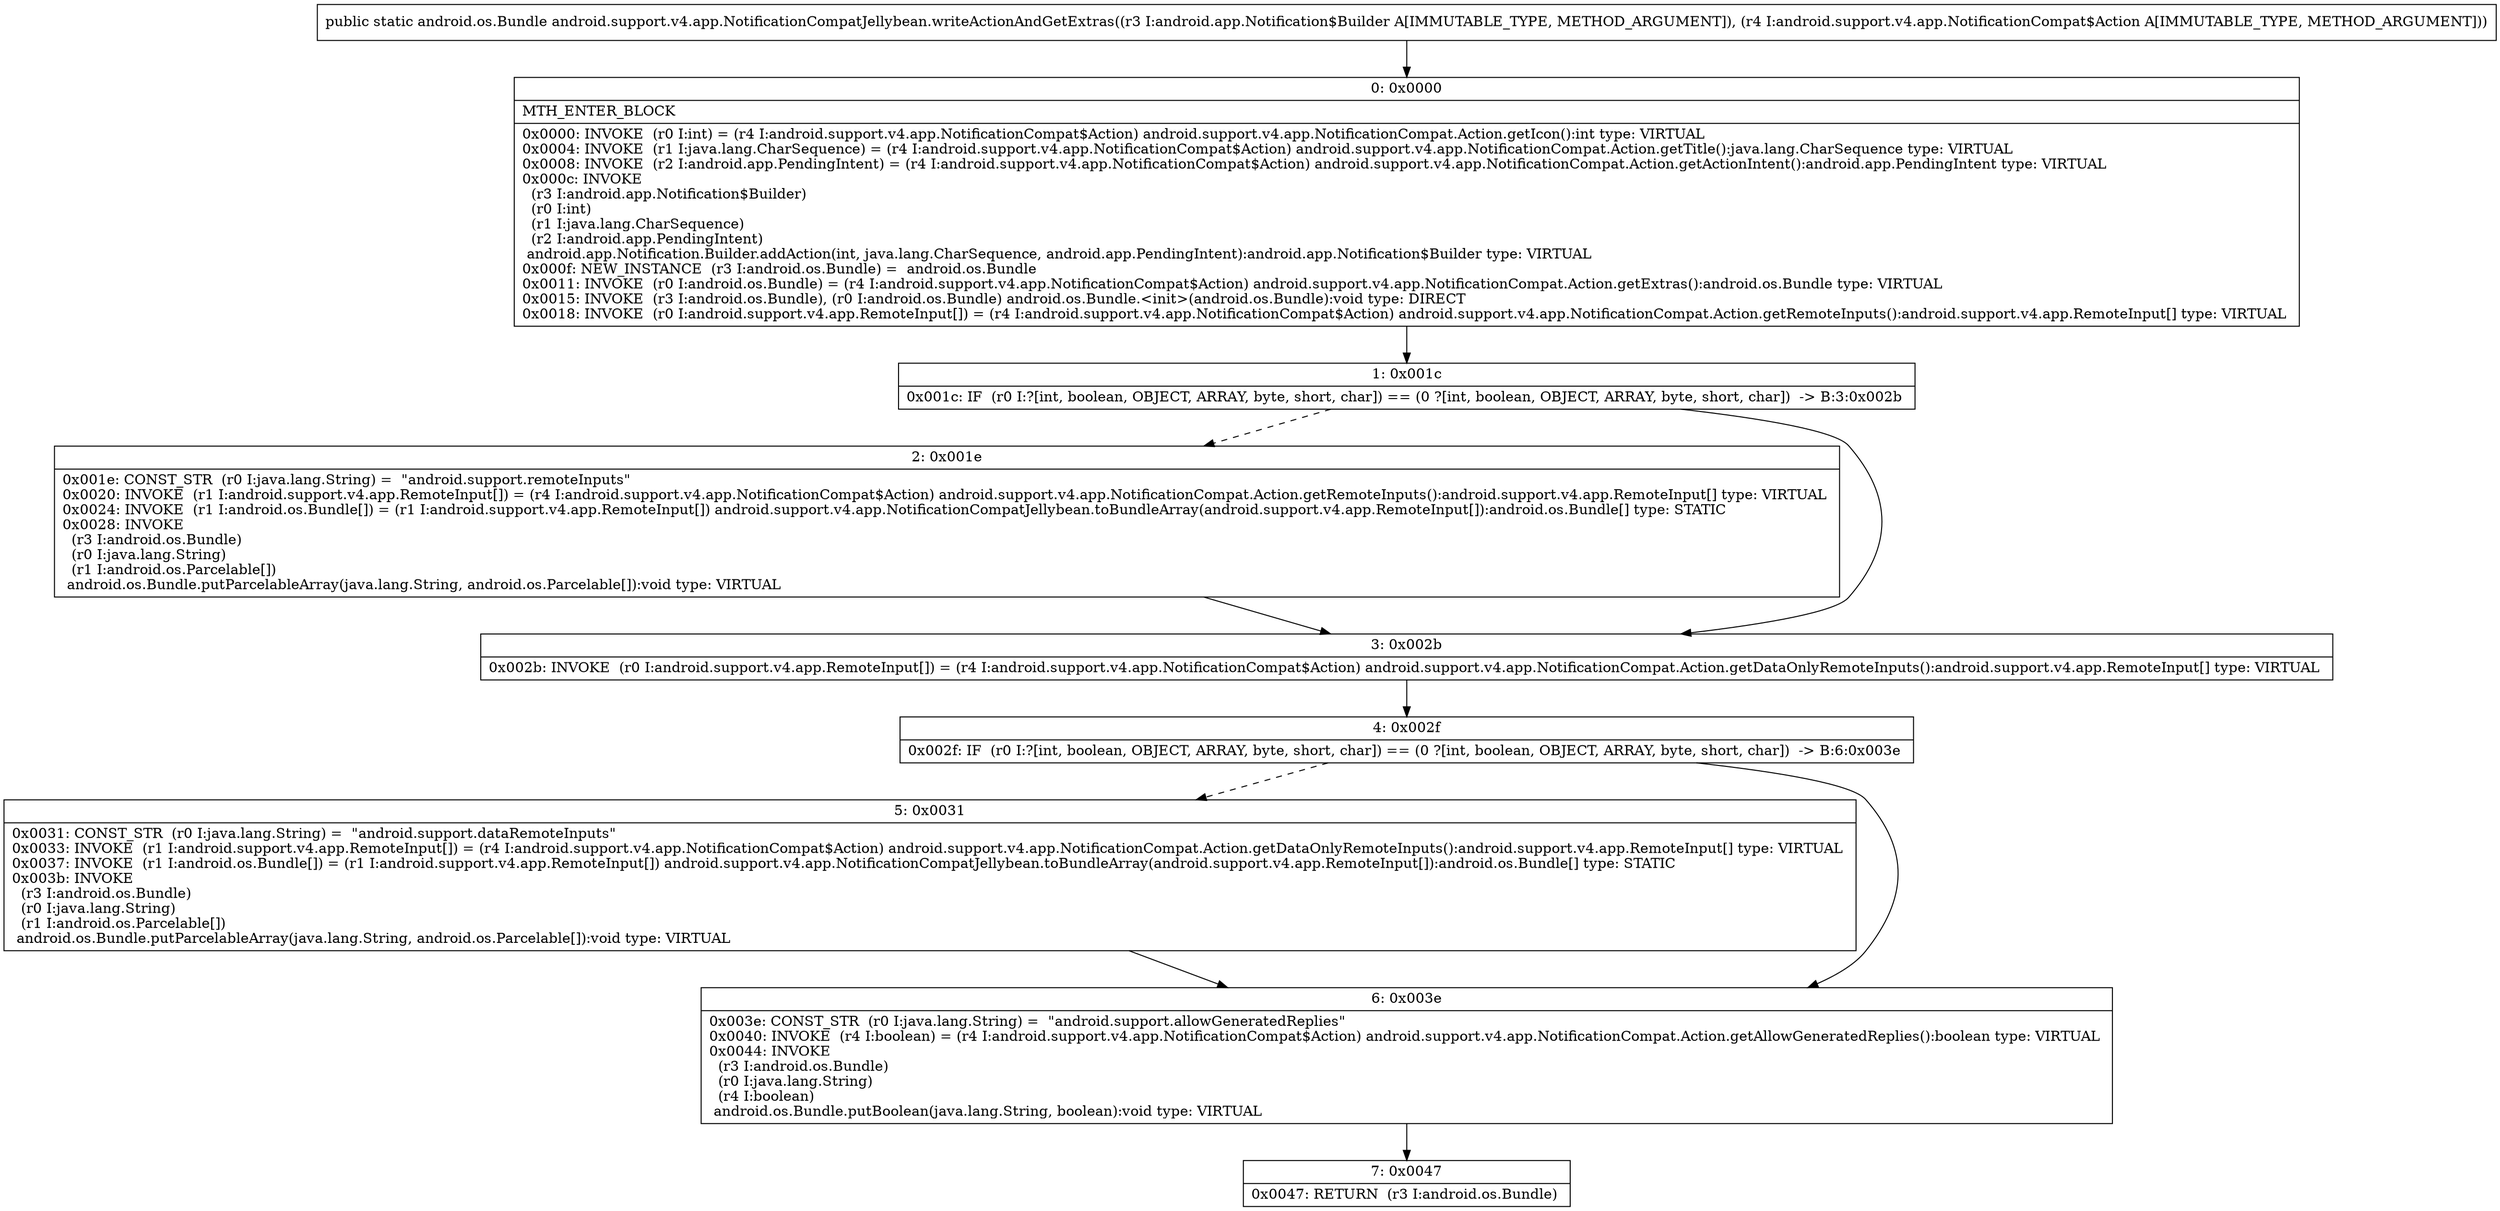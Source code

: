 digraph "CFG forandroid.support.v4.app.NotificationCompatJellybean.writeActionAndGetExtras(Landroid\/app\/Notification$Builder;Landroid\/support\/v4\/app\/NotificationCompat$Action;)Landroid\/os\/Bundle;" {
Node_0 [shape=record,label="{0\:\ 0x0000|MTH_ENTER_BLOCK\l|0x0000: INVOKE  (r0 I:int) = (r4 I:android.support.v4.app.NotificationCompat$Action) android.support.v4.app.NotificationCompat.Action.getIcon():int type: VIRTUAL \l0x0004: INVOKE  (r1 I:java.lang.CharSequence) = (r4 I:android.support.v4.app.NotificationCompat$Action) android.support.v4.app.NotificationCompat.Action.getTitle():java.lang.CharSequence type: VIRTUAL \l0x0008: INVOKE  (r2 I:android.app.PendingIntent) = (r4 I:android.support.v4.app.NotificationCompat$Action) android.support.v4.app.NotificationCompat.Action.getActionIntent():android.app.PendingIntent type: VIRTUAL \l0x000c: INVOKE  \l  (r3 I:android.app.Notification$Builder)\l  (r0 I:int)\l  (r1 I:java.lang.CharSequence)\l  (r2 I:android.app.PendingIntent)\l android.app.Notification.Builder.addAction(int, java.lang.CharSequence, android.app.PendingIntent):android.app.Notification$Builder type: VIRTUAL \l0x000f: NEW_INSTANCE  (r3 I:android.os.Bundle) =  android.os.Bundle \l0x0011: INVOKE  (r0 I:android.os.Bundle) = (r4 I:android.support.v4.app.NotificationCompat$Action) android.support.v4.app.NotificationCompat.Action.getExtras():android.os.Bundle type: VIRTUAL \l0x0015: INVOKE  (r3 I:android.os.Bundle), (r0 I:android.os.Bundle) android.os.Bundle.\<init\>(android.os.Bundle):void type: DIRECT \l0x0018: INVOKE  (r0 I:android.support.v4.app.RemoteInput[]) = (r4 I:android.support.v4.app.NotificationCompat$Action) android.support.v4.app.NotificationCompat.Action.getRemoteInputs():android.support.v4.app.RemoteInput[] type: VIRTUAL \l}"];
Node_1 [shape=record,label="{1\:\ 0x001c|0x001c: IF  (r0 I:?[int, boolean, OBJECT, ARRAY, byte, short, char]) == (0 ?[int, boolean, OBJECT, ARRAY, byte, short, char])  \-\> B:3:0x002b \l}"];
Node_2 [shape=record,label="{2\:\ 0x001e|0x001e: CONST_STR  (r0 I:java.lang.String) =  \"android.support.remoteInputs\" \l0x0020: INVOKE  (r1 I:android.support.v4.app.RemoteInput[]) = (r4 I:android.support.v4.app.NotificationCompat$Action) android.support.v4.app.NotificationCompat.Action.getRemoteInputs():android.support.v4.app.RemoteInput[] type: VIRTUAL \l0x0024: INVOKE  (r1 I:android.os.Bundle[]) = (r1 I:android.support.v4.app.RemoteInput[]) android.support.v4.app.NotificationCompatJellybean.toBundleArray(android.support.v4.app.RemoteInput[]):android.os.Bundle[] type: STATIC \l0x0028: INVOKE  \l  (r3 I:android.os.Bundle)\l  (r0 I:java.lang.String)\l  (r1 I:android.os.Parcelable[])\l android.os.Bundle.putParcelableArray(java.lang.String, android.os.Parcelable[]):void type: VIRTUAL \l}"];
Node_3 [shape=record,label="{3\:\ 0x002b|0x002b: INVOKE  (r0 I:android.support.v4.app.RemoteInput[]) = (r4 I:android.support.v4.app.NotificationCompat$Action) android.support.v4.app.NotificationCompat.Action.getDataOnlyRemoteInputs():android.support.v4.app.RemoteInput[] type: VIRTUAL \l}"];
Node_4 [shape=record,label="{4\:\ 0x002f|0x002f: IF  (r0 I:?[int, boolean, OBJECT, ARRAY, byte, short, char]) == (0 ?[int, boolean, OBJECT, ARRAY, byte, short, char])  \-\> B:6:0x003e \l}"];
Node_5 [shape=record,label="{5\:\ 0x0031|0x0031: CONST_STR  (r0 I:java.lang.String) =  \"android.support.dataRemoteInputs\" \l0x0033: INVOKE  (r1 I:android.support.v4.app.RemoteInput[]) = (r4 I:android.support.v4.app.NotificationCompat$Action) android.support.v4.app.NotificationCompat.Action.getDataOnlyRemoteInputs():android.support.v4.app.RemoteInput[] type: VIRTUAL \l0x0037: INVOKE  (r1 I:android.os.Bundle[]) = (r1 I:android.support.v4.app.RemoteInput[]) android.support.v4.app.NotificationCompatJellybean.toBundleArray(android.support.v4.app.RemoteInput[]):android.os.Bundle[] type: STATIC \l0x003b: INVOKE  \l  (r3 I:android.os.Bundle)\l  (r0 I:java.lang.String)\l  (r1 I:android.os.Parcelable[])\l android.os.Bundle.putParcelableArray(java.lang.String, android.os.Parcelable[]):void type: VIRTUAL \l}"];
Node_6 [shape=record,label="{6\:\ 0x003e|0x003e: CONST_STR  (r0 I:java.lang.String) =  \"android.support.allowGeneratedReplies\" \l0x0040: INVOKE  (r4 I:boolean) = (r4 I:android.support.v4.app.NotificationCompat$Action) android.support.v4.app.NotificationCompat.Action.getAllowGeneratedReplies():boolean type: VIRTUAL \l0x0044: INVOKE  \l  (r3 I:android.os.Bundle)\l  (r0 I:java.lang.String)\l  (r4 I:boolean)\l android.os.Bundle.putBoolean(java.lang.String, boolean):void type: VIRTUAL \l}"];
Node_7 [shape=record,label="{7\:\ 0x0047|0x0047: RETURN  (r3 I:android.os.Bundle) \l}"];
MethodNode[shape=record,label="{public static android.os.Bundle android.support.v4.app.NotificationCompatJellybean.writeActionAndGetExtras((r3 I:android.app.Notification$Builder A[IMMUTABLE_TYPE, METHOD_ARGUMENT]), (r4 I:android.support.v4.app.NotificationCompat$Action A[IMMUTABLE_TYPE, METHOD_ARGUMENT])) }"];
MethodNode -> Node_0;
Node_0 -> Node_1;
Node_1 -> Node_2[style=dashed];
Node_1 -> Node_3;
Node_2 -> Node_3;
Node_3 -> Node_4;
Node_4 -> Node_5[style=dashed];
Node_4 -> Node_6;
Node_5 -> Node_6;
Node_6 -> Node_7;
}

